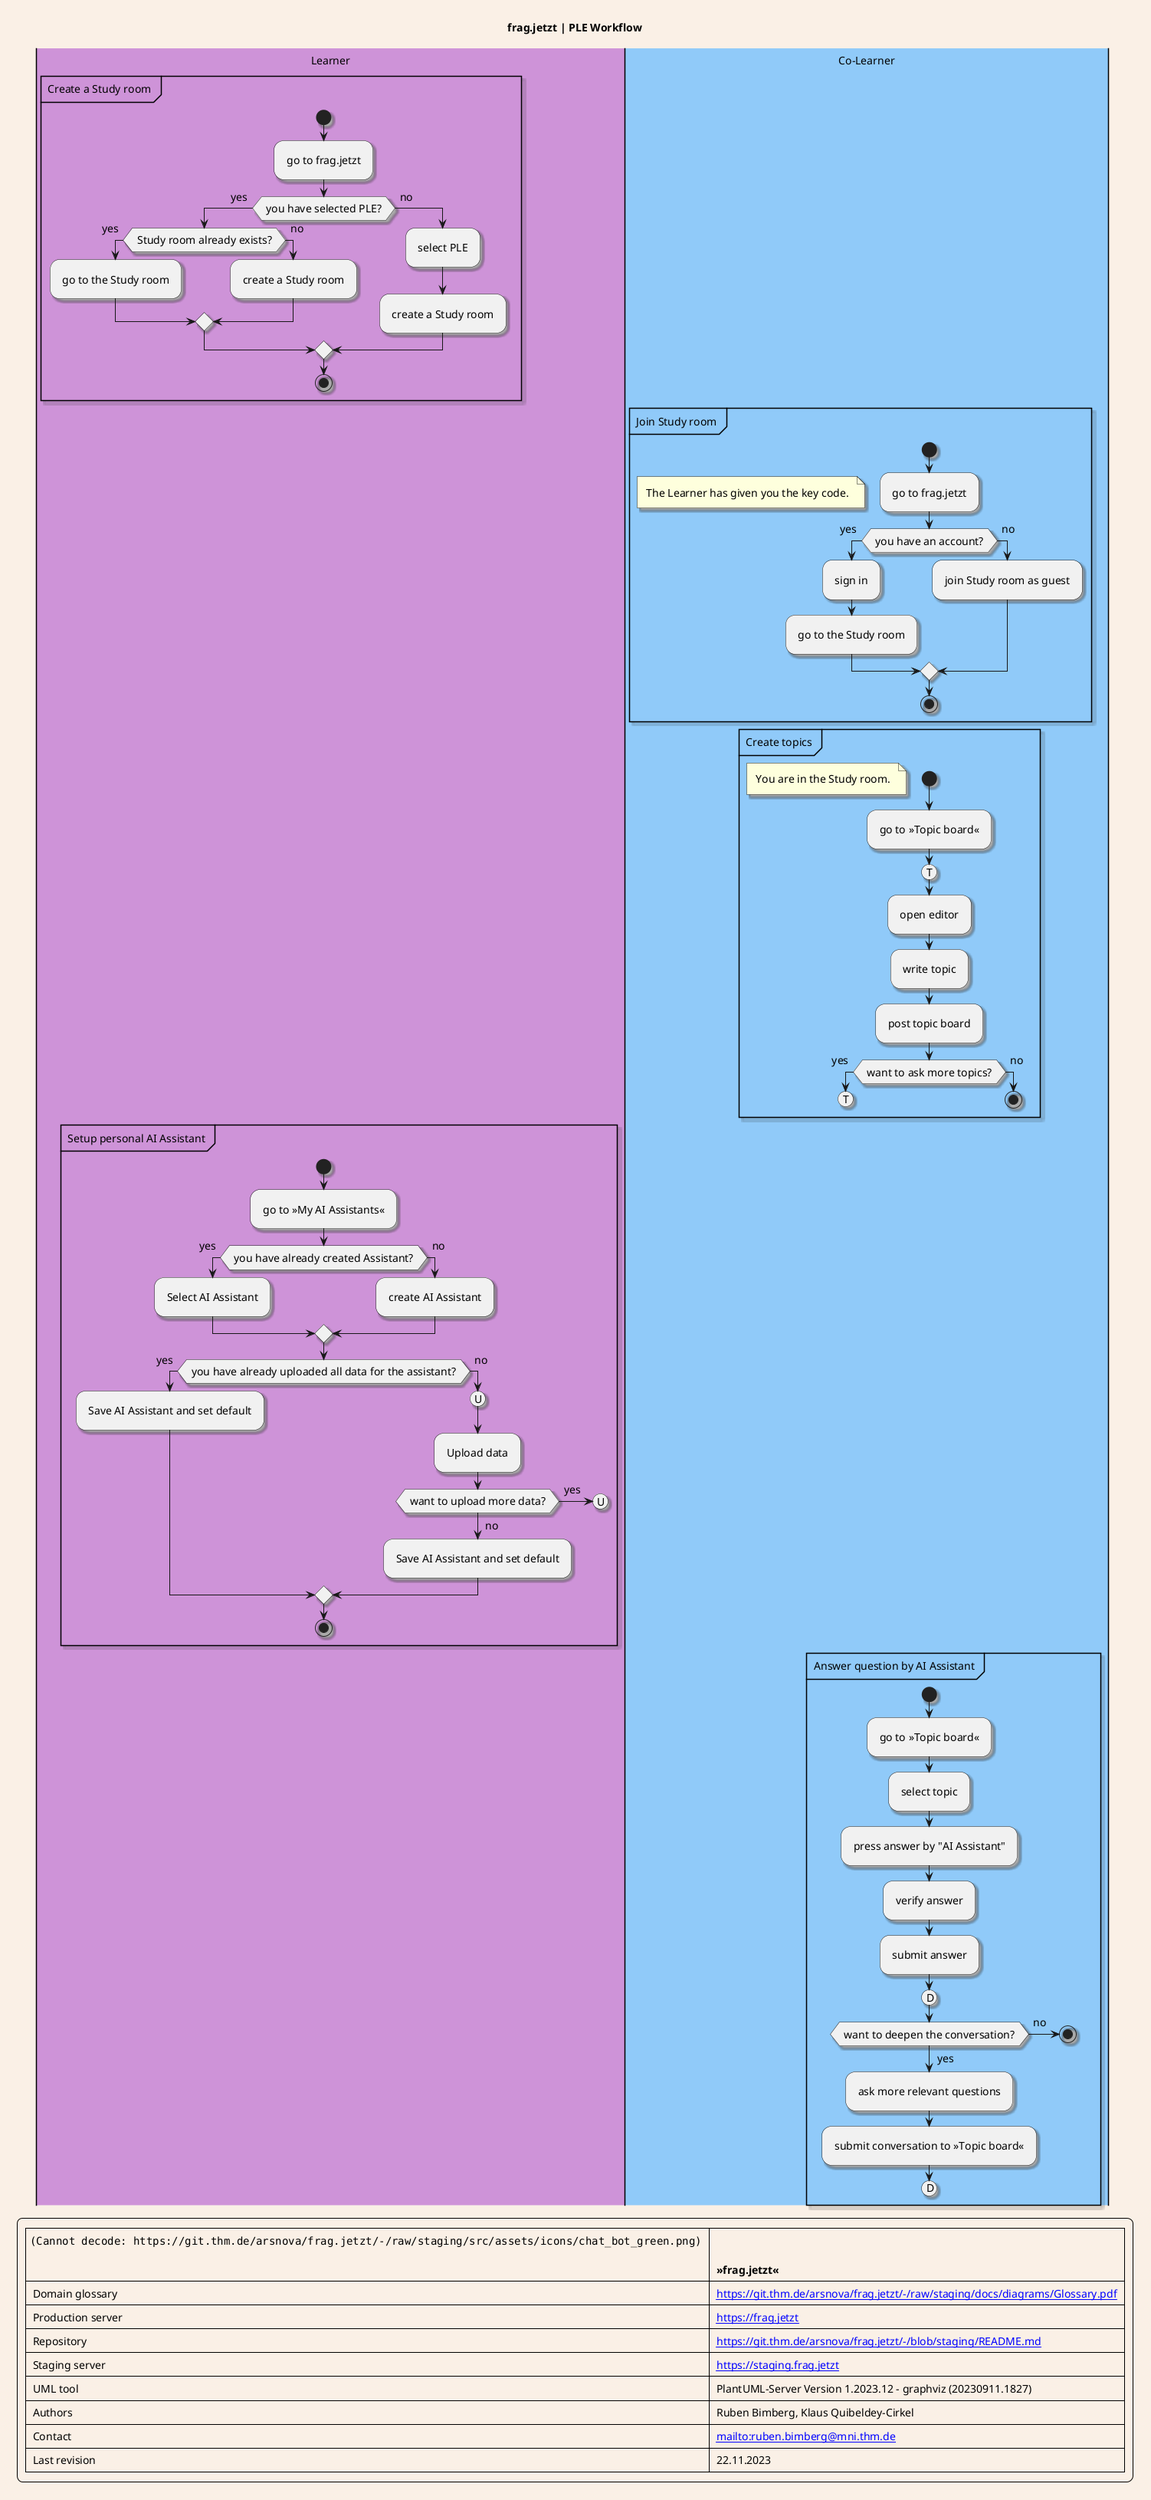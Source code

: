 @startuml Bonus awarding
title frag.jetzt | PLE Workflow

skinparam backgroundColor Linen
skinparam shadowing true
skinparam defaultFontSize 14
skinparam Padding 6

|#CE93D8|Learner|

partition "Create a Study room" {

  start

  :go to frag.jetzt;
  if(you have selected PLE?) then (yes)
    if(Study room already exists?) then (yes)
      :go to the Study room;
    else (no)
      :create a Study room;
    endif
  else (no)
    :select PLE;
    :create a Study room;
  endif
  stop
}

|#90CAF9|Co-Learner|

partition "Join Study room" {
  start
  :go to frag.jetzt;
  floating note left: The Learner has given you the key code.
  if(you have an account?) then (yes)
    :sign in;
    :go to the Study room;
  else (no)
    :join Study room as guest;
  endif
  stop
}

partition "Create topics" {
  start
  floating note left: You are in the Study room.
  :go to »Topic board«;
  (T)
  :open editor;
  :write topic;
  :post topic board;
  if (want to ask more topics?) then (yes)
    (T)
    detach
  else (no)
    stop
  endif
}

|Learner|

partition "Setup personal AI Assistant" {
  start
  :go to »My AI Assistants«;
  if (you have already created Assistant?) then (yes)
    :Select AI Assistant;
  else (no)
    :create AI Assistant;
  endif
  if (you have already uploaded all data for the assistant?) then (yes)
    :Save AI Assistant and set default;
  else (no)
    (U)
    :Upload data;
    if (want to upload more data?) then (yes)
      (U)
      detach
    else (no)
      :Save AI Assistant and set default;
    endif
  endif
  stop
}

|Co-Learner|

partition "Answer question by AI Assistant" {
  start
  :go to »Topic board«;
  :select topic;
  :press answer by "AI Assistant";
  :verify answer;
  :submit answer;
  (D)
  if (want to deepen the conversation?) then (yes)
    :ask more relevant questions;
    :submit conversation to »Topic board«;
    (D)
    detach
  else (no)
    stop
  endif
}


legend right
|<img:https://git.thm.de/arsnova/frag.jetzt/-/raw/staging/src/assets/icons/chat_bot_green.png{scale=0.4}> |= \n\n »frag.jetzt« |
| Domain glossary | [[https://git.thm.de/arsnova/frag.jetzt/-/raw/staging/docs/diagrams/Glossary.pdf]] |
| Production server | [[https://frag.jetzt]] |
| Repository | [[https://git.thm.de/arsnova/frag.jetzt/-/blob/staging/README.md]] |
| Staging server | [[https://staging.frag.jetzt]] |
| UML tool| PlantUML-Server Version 1.2023.12 - graphviz (20230911.1827)|
| Authors| Ruben Bimberg, Klaus Quibeldey-Cirkel|
| Contact| [[mailto:ruben.bimberg@mni.thm.de]] |
| Last revision| 22.11.2023 |
end legend
